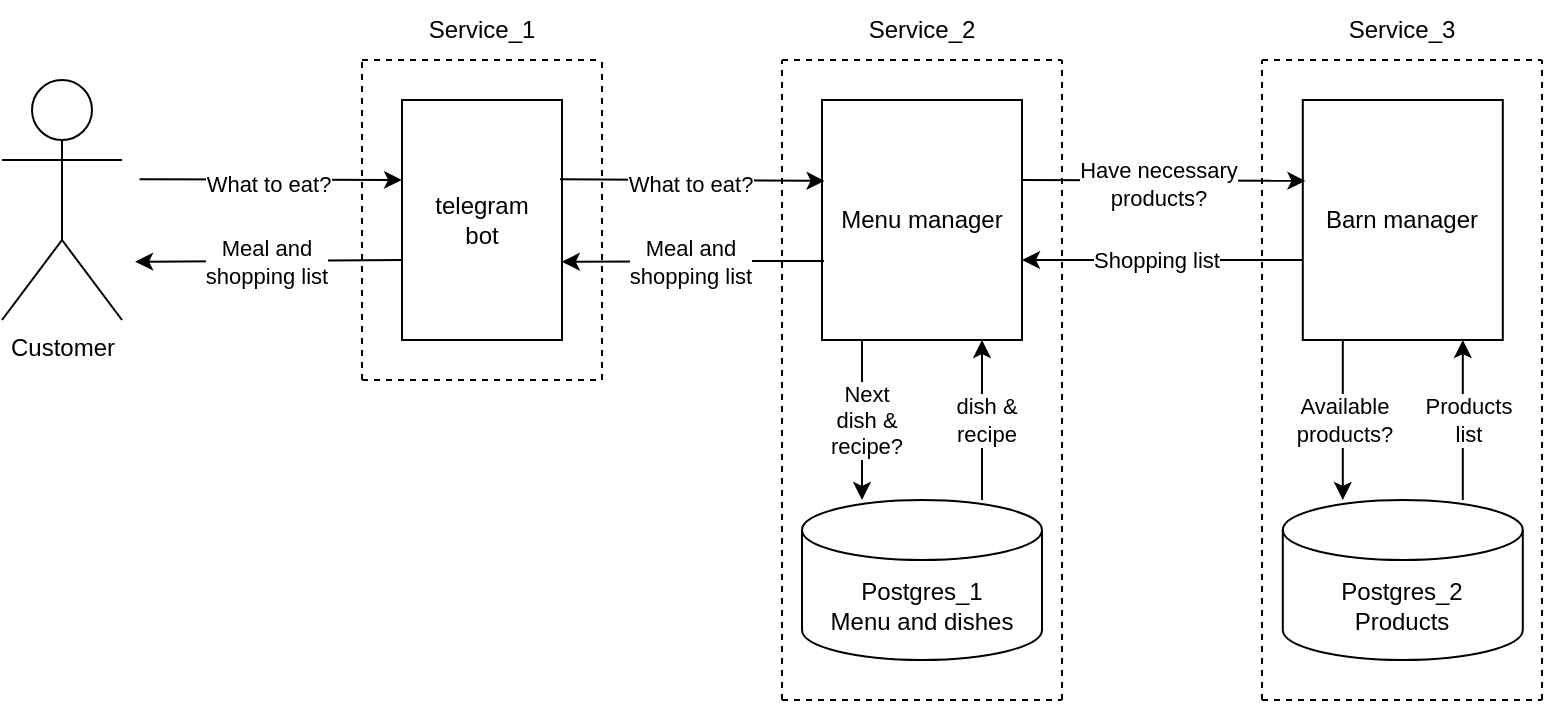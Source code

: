 <mxfile>
    <diagram name="Page-1" id="0">
        <mxGraphModel dx="873" dy="546" grid="1" gridSize="10" guides="1" tooltips="1" connect="1" arrows="1" fold="1" page="1" pageScale="1" pageWidth="850" pageHeight="1100" math="0" shadow="0">
            <root>
                <mxCell id="0"/>
                <mxCell id="1" parent="0"/>
                <mxCell id="11" value="telegram&lt;br&gt;bot" style="whiteSpace=wrap;html=1;" vertex="1" parent="1">
                    <mxGeometry x="230" y="160" width="80" height="120" as="geometry"/>
                </mxCell>
                <mxCell id="12" value="" style="edgeStyle=none;orthogonalLoop=1;jettySize=auto;html=1;entryX=0;entryY=0.333;entryDx=0;entryDy=0;entryPerimeter=0;exitX=0.985;exitY=0.33;exitDx=0;exitDy=0;exitPerimeter=0;" edge="1" parent="1" target="11">
                    <mxGeometry width="80" relative="1" as="geometry">
                        <mxPoint x="98.8" y="199.6" as="sourcePoint"/>
                        <mxPoint x="200" y="200" as="targetPoint"/>
                        <Array as="points"/>
                    </mxGeometry>
                </mxCell>
                <mxCell id="13" value="What to eat?" style="edgeLabel;html=1;align=center;verticalAlign=middle;resizable=0;points=[];" vertex="1" connectable="0" parent="12">
                    <mxGeometry x="-0.259" y="-2" relative="1" as="geometry">
                        <mxPoint x="15" as="offset"/>
                    </mxGeometry>
                </mxCell>
                <mxCell id="14" value="" style="edgeStyle=none;orthogonalLoop=1;jettySize=auto;html=1;entryX=0.957;entryY=0.674;entryDx=0;entryDy=0;entryPerimeter=0;" edge="1" parent="1">
                    <mxGeometry width="80" relative="1" as="geometry">
                        <mxPoint x="230" y="240.0" as="sourcePoint"/>
                        <mxPoint x="96.56" y="240.88" as="targetPoint"/>
                        <Array as="points"/>
                    </mxGeometry>
                </mxCell>
                <mxCell id="15" value="Meal and &lt;br&gt;shopping list" style="edgeLabel;html=1;align=center;verticalAlign=middle;resizable=0;points=[];" vertex="1" connectable="0" parent="14">
                    <mxGeometry x="0.219" relative="1" as="geometry">
                        <mxPoint x="13" as="offset"/>
                    </mxGeometry>
                </mxCell>
                <mxCell id="16" value="Menu manager" style="whiteSpace=wrap;html=1;" vertex="1" parent="1">
                    <mxGeometry x="440" y="160" width="100" height="120" as="geometry"/>
                </mxCell>
                <mxCell id="17" value="" style="edgeStyle=none;orthogonalLoop=1;jettySize=auto;html=1;entryX=0.013;entryY=0.337;entryDx=0;entryDy=0;entryPerimeter=0;exitX=0.988;exitY=0.33;exitDx=0;exitDy=0;exitPerimeter=0;" edge="1" parent="1" source="11" target="16">
                    <mxGeometry width="80" relative="1" as="geometry">
                        <mxPoint x="320" y="200" as="sourcePoint"/>
                        <mxPoint x="400" y="200" as="targetPoint"/>
                        <Array as="points"/>
                    </mxGeometry>
                </mxCell>
                <mxCell id="18" value="What to eat?" style="edgeLabel;html=1;align=center;verticalAlign=middle;resizable=0;points=[];" vertex="1" connectable="0" parent="17">
                    <mxGeometry x="-0.239" y="-2" relative="1" as="geometry">
                        <mxPoint x="14" as="offset"/>
                    </mxGeometry>
                </mxCell>
                <mxCell id="19" value="" style="edgeStyle=none;orthogonalLoop=1;jettySize=auto;html=1;entryX=0.999;entryY=0.674;entryDx=0;entryDy=0;entryPerimeter=0;" edge="1" parent="1" target="11">
                    <mxGeometry width="80" relative="1" as="geometry">
                        <mxPoint x="441.04" y="240.44" as="sourcePoint"/>
                        <mxPoint x="320" y="240" as="targetPoint"/>
                        <Array as="points"/>
                    </mxGeometry>
                </mxCell>
                <mxCell id="20" value="Meal and &lt;br&gt;shopping list" style="edgeLabel;html=1;align=center;verticalAlign=middle;resizable=0;points=[];" vertex="1" connectable="0" parent="19">
                    <mxGeometry x="0.305" relative="1" as="geometry">
                        <mxPoint x="18" as="offset"/>
                    </mxGeometry>
                </mxCell>
                <mxCell id="21" value="Barn manager" style="whiteSpace=wrap;html=1;" vertex="1" parent="1">
                    <mxGeometry x="680.4" y="160" width="100" height="120" as="geometry"/>
                </mxCell>
                <mxCell id="22" value="" style="edgeStyle=none;orthogonalLoop=1;jettySize=auto;html=1;entryX=0.013;entryY=0.337;entryDx=0;entryDy=0;entryPerimeter=0;" edge="1" parent="1" target="21">
                    <mxGeometry width="80" relative="1" as="geometry">
                        <mxPoint x="540" y="200.0" as="sourcePoint"/>
                        <mxPoint x="620" y="200" as="targetPoint"/>
                        <Array as="points"/>
                    </mxGeometry>
                </mxCell>
                <mxCell id="23" value="Have necessary&lt;br&gt;products?" style="edgeLabel;html=1;align=center;verticalAlign=middle;resizable=0;points=[];" vertex="1" connectable="0" parent="22">
                    <mxGeometry x="-0.239" y="-2" relative="1" as="geometry">
                        <mxPoint x="14" as="offset"/>
                    </mxGeometry>
                </mxCell>
                <mxCell id="24" value="" style="edgeStyle=none;orthogonalLoop=1;jettySize=auto;html=1;entryX=0.013;entryY=0.337;entryDx=0;entryDy=0;entryPerimeter=0;exitX=-0.004;exitY=0.667;exitDx=0;exitDy=0;exitPerimeter=0;" edge="1" parent="1" source="21">
                    <mxGeometry width="80" relative="1" as="geometry">
                        <mxPoint x="661.04" y="240.44" as="sourcePoint"/>
                        <mxPoint x="540" y="240.0" as="targetPoint"/>
                        <Array as="points"/>
                    </mxGeometry>
                </mxCell>
                <mxCell id="25" value="Shopping list" style="edgeLabel;html=1;align=center;verticalAlign=middle;resizable=0;points=[];" vertex="1" connectable="0" parent="24">
                    <mxGeometry x="0.305" relative="1" as="geometry">
                        <mxPoint x="18" as="offset"/>
                    </mxGeometry>
                </mxCell>
                <mxCell id="26" value="" style="edgeStyle=none;orthogonalLoop=1;jettySize=auto;html=1;entryX=0.25;entryY=0;entryDx=0;entryDy=0;exitX=0.25;exitY=1;exitDx=0;exitDy=0;" edge="1" parent="1">
                    <mxGeometry width="80" relative="1" as="geometry">
                        <mxPoint x="460" y="280" as="sourcePoint"/>
                        <mxPoint x="460" y="360" as="targetPoint"/>
                        <Array as="points"/>
                    </mxGeometry>
                </mxCell>
                <mxCell id="27" value="Next&lt;br&gt;dish &amp;amp;&lt;br&gt;recipe?" style="edgeLabel;html=1;align=center;verticalAlign=middle;resizable=0;points=[];" vertex="1" connectable="0" parent="26">
                    <mxGeometry x="-0.507" y="2" relative="1" as="geometry">
                        <mxPoint y="20" as="offset"/>
                    </mxGeometry>
                </mxCell>
                <mxCell id="28" value="" style="edgeStyle=none;orthogonalLoop=1;jettySize=auto;html=1;entryX=0.25;entryY=0;entryDx=0;entryDy=0;exitX=0.25;exitY=1;exitDx=0;exitDy=0;" edge="1" parent="1">
                    <mxGeometry width="80" relative="1" as="geometry">
                        <mxPoint x="700.4" y="280" as="sourcePoint"/>
                        <mxPoint x="700.4" y="360" as="targetPoint"/>
                        <Array as="points"/>
                    </mxGeometry>
                </mxCell>
                <mxCell id="29" value="Available&lt;br&gt;products?" style="edgeLabel;html=1;align=center;verticalAlign=middle;resizable=0;points=[];" vertex="1" connectable="0" parent="28">
                    <mxGeometry x="-0.496" relative="1" as="geometry">
                        <mxPoint y="20" as="offset"/>
                    </mxGeometry>
                </mxCell>
                <mxCell id="30" value="" style="edgeStyle=none;orthogonalLoop=1;jettySize=auto;html=1;entryX=0.25;entryY=0;entryDx=0;entryDy=0;exitX=0.25;exitY=1;exitDx=0;exitDy=0;" edge="1" parent="1">
                    <mxGeometry width="80" relative="1" as="geometry">
                        <mxPoint x="520" y="360" as="sourcePoint"/>
                        <mxPoint x="520" y="280" as="targetPoint"/>
                        <Array as="points"/>
                    </mxGeometry>
                </mxCell>
                <mxCell id="31" value="dish &amp;amp;&lt;br&gt;recipe" style="edgeLabel;html=1;align=center;verticalAlign=middle;resizable=0;points=[];" vertex="1" connectable="0" parent="30">
                    <mxGeometry x="0.38" y="-2" relative="1" as="geometry">
                        <mxPoint y="15" as="offset"/>
                    </mxGeometry>
                </mxCell>
                <mxCell id="32" value="" style="edgeStyle=none;orthogonalLoop=1;jettySize=auto;html=1;entryX=0.25;entryY=0;entryDx=0;entryDy=0;exitX=0.25;exitY=1;exitDx=0;exitDy=0;" edge="1" parent="1">
                    <mxGeometry width="80" relative="1" as="geometry">
                        <mxPoint x="760.4" y="360" as="sourcePoint"/>
                        <mxPoint x="760.4" y="280" as="targetPoint"/>
                        <Array as="points"/>
                    </mxGeometry>
                </mxCell>
                <mxCell id="33" value="Products&lt;br&gt;list" style="edgeLabel;html=1;align=center;verticalAlign=middle;resizable=0;points=[];" vertex="1" connectable="0" parent="32">
                    <mxGeometry x="0.203" y="-2" relative="1" as="geometry">
                        <mxPoint y="8" as="offset"/>
                    </mxGeometry>
                </mxCell>
                <mxCell id="34" value="Postgres_1&lt;br&gt;Menu and dishes" style="shape=cylinder3;whiteSpace=wrap;html=1;boundedLbl=1;backgroundOutline=1;size=15;" vertex="1" parent="1">
                    <mxGeometry x="430" y="360" width="120" height="80" as="geometry"/>
                </mxCell>
                <mxCell id="35" value="Postgres_2&lt;br&gt;Products" style="shape=cylinder3;whiteSpace=wrap;html=1;boundedLbl=1;backgroundOutline=1;size=15;" vertex="1" parent="1">
                    <mxGeometry x="670.4" y="360" width="120" height="80" as="geometry"/>
                </mxCell>
                <mxCell id="36" value="" style="endArrow=none;dashed=1;html=1;" edge="1" parent="1">
                    <mxGeometry width="50" height="50" relative="1" as="geometry">
                        <mxPoint x="210" y="300" as="sourcePoint"/>
                        <mxPoint x="210" y="140.0" as="targetPoint"/>
                    </mxGeometry>
                </mxCell>
                <mxCell id="37" value="" style="endArrow=none;dashed=1;html=1;" edge="1" parent="1">
                    <mxGeometry width="50" height="50" relative="1" as="geometry">
                        <mxPoint x="330" y="300" as="sourcePoint"/>
                        <mxPoint x="330" y="140.0" as="targetPoint"/>
                    </mxGeometry>
                </mxCell>
                <mxCell id="38" value="" style="endArrow=none;dashed=1;html=1;" edge="1" parent="1">
                    <mxGeometry width="50" height="50" relative="1" as="geometry">
                        <mxPoint x="210" y="300" as="sourcePoint"/>
                        <mxPoint x="330" y="300" as="targetPoint"/>
                    </mxGeometry>
                </mxCell>
                <mxCell id="39" value="" style="endArrow=none;dashed=1;html=1;" edge="1" parent="1">
                    <mxGeometry width="50" height="50" relative="1" as="geometry">
                        <mxPoint x="210" y="140.0" as="sourcePoint"/>
                        <mxPoint x="330" y="140.0" as="targetPoint"/>
                    </mxGeometry>
                </mxCell>
                <mxCell id="40" value="Service_1" style="text;strokeColor=none;align=center;fillColor=none;html=1;verticalAlign=middle;whiteSpace=wrap;rounded=0;" vertex="1" parent="1">
                    <mxGeometry x="240" y="110" width="60" height="30" as="geometry"/>
                </mxCell>
                <mxCell id="41" value="" style="endArrow=none;dashed=1;html=1;" edge="1" parent="1">
                    <mxGeometry width="50" height="50" relative="1" as="geometry">
                        <mxPoint x="420" y="460" as="sourcePoint"/>
                        <mxPoint x="420" y="140.0" as="targetPoint"/>
                    </mxGeometry>
                </mxCell>
                <mxCell id="42" value="" style="endArrow=none;dashed=1;html=1;" edge="1" parent="1">
                    <mxGeometry width="50" height="50" relative="1" as="geometry">
                        <mxPoint x="560" y="460" as="sourcePoint"/>
                        <mxPoint x="560" y="140.0" as="targetPoint"/>
                    </mxGeometry>
                </mxCell>
                <mxCell id="43" value="" style="endArrow=none;dashed=1;html=1;" edge="1" parent="1">
                    <mxGeometry width="50" height="50" relative="1" as="geometry">
                        <mxPoint x="420" y="140.0" as="sourcePoint"/>
                        <mxPoint x="560" y="140.0" as="targetPoint"/>
                    </mxGeometry>
                </mxCell>
                <mxCell id="44" value="" style="endArrow=none;dashed=1;html=1;" edge="1" parent="1">
                    <mxGeometry width="50" height="50" relative="1" as="geometry">
                        <mxPoint x="420" y="460" as="sourcePoint"/>
                        <mxPoint x="560" y="460" as="targetPoint"/>
                    </mxGeometry>
                </mxCell>
                <mxCell id="45" value="Service_2" style="text;strokeColor=none;align=center;fillColor=none;html=1;verticalAlign=middle;whiteSpace=wrap;rounded=0;" vertex="1" parent="1">
                    <mxGeometry x="460" y="110" width="60" height="30" as="geometry"/>
                </mxCell>
                <mxCell id="46" value="" style="endArrow=none;dashed=1;html=1;" edge="1" parent="1">
                    <mxGeometry width="50" height="50" relative="1" as="geometry">
                        <mxPoint x="660" y="460" as="sourcePoint"/>
                        <mxPoint x="660" y="140.0" as="targetPoint"/>
                    </mxGeometry>
                </mxCell>
                <mxCell id="47" value="" style="endArrow=none;dashed=1;html=1;" edge="1" parent="1">
                    <mxGeometry width="50" height="50" relative="1" as="geometry">
                        <mxPoint x="800" y="460" as="sourcePoint"/>
                        <mxPoint x="800" y="140.0" as="targetPoint"/>
                    </mxGeometry>
                </mxCell>
                <mxCell id="48" value="" style="endArrow=none;dashed=1;html=1;" edge="1" parent="1">
                    <mxGeometry width="50" height="50" relative="1" as="geometry">
                        <mxPoint x="660" y="140.0" as="sourcePoint"/>
                        <mxPoint x="800" y="140.0" as="targetPoint"/>
                    </mxGeometry>
                </mxCell>
                <mxCell id="49" value="" style="endArrow=none;dashed=1;html=1;" edge="1" parent="1">
                    <mxGeometry width="50" height="50" relative="1" as="geometry">
                        <mxPoint x="660" y="460" as="sourcePoint"/>
                        <mxPoint x="800" y="460" as="targetPoint"/>
                    </mxGeometry>
                </mxCell>
                <mxCell id="50" value="Service_3" style="text;strokeColor=none;align=center;fillColor=none;html=1;verticalAlign=middle;whiteSpace=wrap;rounded=0;" vertex="1" parent="1">
                    <mxGeometry x="700" y="110" width="60.4" height="30" as="geometry"/>
                </mxCell>
                <mxCell id="51" value="Customer" style="shape=umlActor;verticalLabelPosition=bottom;verticalAlign=top;html=1;outlineConnect=0;" vertex="1" parent="1">
                    <mxGeometry x="30" y="150" width="60" height="120" as="geometry"/>
                </mxCell>
            </root>
        </mxGraphModel>
    </diagram>
</mxfile>